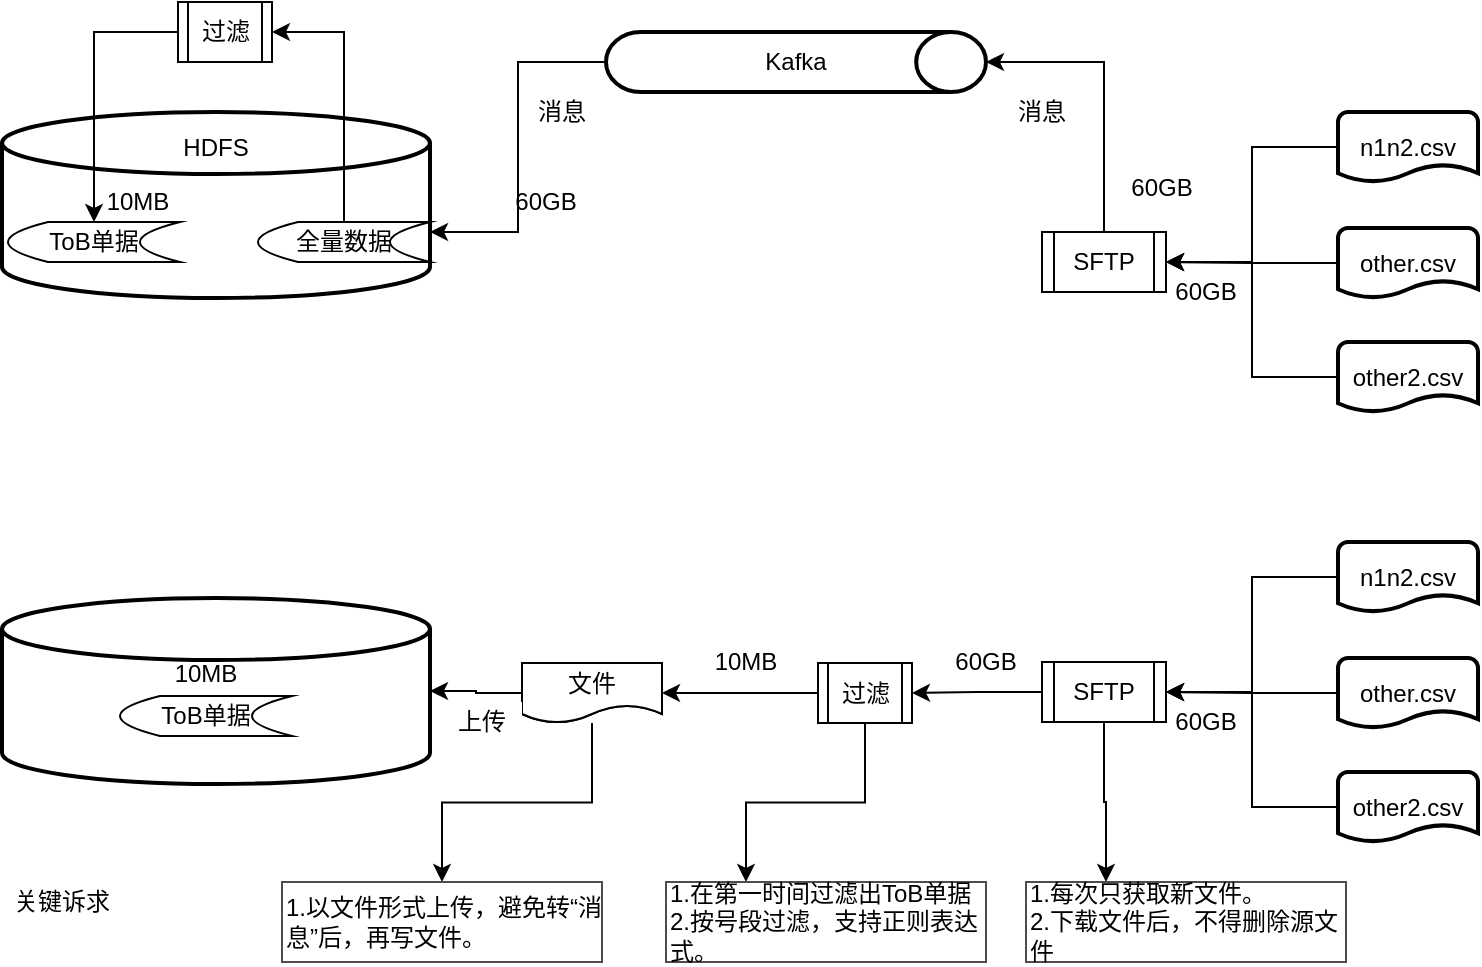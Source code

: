 <mxfile version="14.9.6" type="github">
  <diagram id="VBEBwbwIvYLUUzzdnrOy" name="第 1 页">
    <mxGraphModel dx="1662" dy="762" grid="1" gridSize="10" guides="1" tooltips="1" connect="1" arrows="1" fold="1" page="1" pageScale="1" pageWidth="827" pageHeight="1169" math="0" shadow="0">
      <root>
        <mxCell id="0" />
        <mxCell id="1" parent="0" />
        <mxCell id="FVhTwIyd4bKvRVAZskIC-6" style="edgeStyle=orthogonalEdgeStyle;rounded=0;orthogonalLoop=1;jettySize=auto;html=1;entryX=1;entryY=0.25;entryDx=0;entryDy=0;" parent="1" source="FVhTwIyd4bKvRVAZskIC-1" target="FVhTwIyd4bKvRVAZskIC-23" edge="1">
          <mxGeometry relative="1" as="geometry" />
        </mxCell>
        <mxCell id="FVhTwIyd4bKvRVAZskIC-1" value="Kafka" style="strokeWidth=2;html=1;shape=mxgraph.flowchart.direct_data;whiteSpace=wrap;" parent="1" vertex="1">
          <mxGeometry x="332" y="75" width="190" height="30" as="geometry" />
        </mxCell>
        <mxCell id="FVhTwIyd4bKvRVAZskIC-3" value="" style="strokeWidth=2;html=1;shape=mxgraph.flowchart.database;whiteSpace=wrap;" parent="1" vertex="1">
          <mxGeometry x="30" y="115" width="214" height="93" as="geometry" />
        </mxCell>
        <mxCell id="FVhTwIyd4bKvRVAZskIC-7" style="edgeStyle=orthogonalEdgeStyle;rounded=0;orthogonalLoop=1;jettySize=auto;html=1;entryX=1;entryY=0.5;entryDx=0;entryDy=0;entryPerimeter=0;exitX=0.5;exitY=0;exitDx=0;exitDy=0;" parent="1" source="FVhTwIyd4bKvRVAZskIC-4" target="FVhTwIyd4bKvRVAZskIC-1" edge="1">
          <mxGeometry relative="1" as="geometry" />
        </mxCell>
        <mxCell id="FVhTwIyd4bKvRVAZskIC-4" value="SFTP" style="shape=process;whiteSpace=wrap;html=1;backgroundOutline=1;" parent="1" vertex="1">
          <mxGeometry x="550" y="175" width="62" height="30" as="geometry" />
        </mxCell>
        <mxCell id="FVhTwIyd4bKvRVAZskIC-17" style="edgeStyle=orthogonalEdgeStyle;rounded=0;orthogonalLoop=1;jettySize=auto;html=1;entryX=1;entryY=0.5;entryDx=0;entryDy=0;" parent="1" source="FVhTwIyd4bKvRVAZskIC-10" target="FVhTwIyd4bKvRVAZskIC-4" edge="1">
          <mxGeometry relative="1" as="geometry" />
        </mxCell>
        <mxCell id="FVhTwIyd4bKvRVAZskIC-10" value="n1n2.csv" style="strokeWidth=2;html=1;shape=mxgraph.flowchart.document2;whiteSpace=wrap;size=0.25;" parent="1" vertex="1">
          <mxGeometry x="698" y="115" width="70" height="35" as="geometry" />
        </mxCell>
        <mxCell id="FVhTwIyd4bKvRVAZskIC-16" style="edgeStyle=orthogonalEdgeStyle;rounded=0;orthogonalLoop=1;jettySize=auto;html=1;" parent="1" source="FVhTwIyd4bKvRVAZskIC-12" target="FVhTwIyd4bKvRVAZskIC-4" edge="1">
          <mxGeometry relative="1" as="geometry" />
        </mxCell>
        <mxCell id="FVhTwIyd4bKvRVAZskIC-12" value="other.csv" style="strokeWidth=2;html=1;shape=mxgraph.flowchart.document2;whiteSpace=wrap;size=0.25;" parent="1" vertex="1">
          <mxGeometry x="698" y="173" width="70" height="35" as="geometry" />
        </mxCell>
        <mxCell id="FVhTwIyd4bKvRVAZskIC-18" style="edgeStyle=orthogonalEdgeStyle;rounded=0;orthogonalLoop=1;jettySize=auto;html=1;entryX=1;entryY=0.5;entryDx=0;entryDy=0;" parent="1" source="FVhTwIyd4bKvRVAZskIC-13" target="FVhTwIyd4bKvRVAZskIC-4" edge="1">
          <mxGeometry relative="1" as="geometry" />
        </mxCell>
        <mxCell id="FVhTwIyd4bKvRVAZskIC-13" value="other2.csv" style="strokeWidth=2;html=1;shape=mxgraph.flowchart.document2;whiteSpace=wrap;size=0.25;" parent="1" vertex="1">
          <mxGeometry x="698" y="230" width="70" height="35" as="geometry" />
        </mxCell>
        <mxCell id="FVhTwIyd4bKvRVAZskIC-19" value="60GB" style="text;html=1;strokeColor=none;fillColor=none;align=center;verticalAlign=middle;whiteSpace=wrap;rounded=0;" parent="1" vertex="1">
          <mxGeometry x="612" y="195" width="40" height="20" as="geometry" />
        </mxCell>
        <mxCell id="FVhTwIyd4bKvRVAZskIC-20" value="60GB" style="text;html=1;strokeColor=none;fillColor=none;align=center;verticalAlign=middle;whiteSpace=wrap;rounded=0;" parent="1" vertex="1">
          <mxGeometry x="590" y="142.5" width="40" height="20" as="geometry" />
        </mxCell>
        <mxCell id="FVhTwIyd4bKvRVAZskIC-21" value="60GB" style="text;html=1;strokeColor=none;fillColor=none;align=center;verticalAlign=middle;whiteSpace=wrap;rounded=0;" parent="1" vertex="1">
          <mxGeometry x="282" y="150" width="40" height="20" as="geometry" />
        </mxCell>
        <mxCell id="FVhTwIyd4bKvRVAZskIC-26" style="edgeStyle=orthogonalEdgeStyle;rounded=0;orthogonalLoop=1;jettySize=auto;html=1;entryX=0.5;entryY=0;entryDx=0;entryDy=0;exitX=0;exitY=0.5;exitDx=0;exitDy=0;" parent="1" source="FVhTwIyd4bKvRVAZskIC-63" target="FVhTwIyd4bKvRVAZskIC-24" edge="1">
          <mxGeometry relative="1" as="geometry">
            <mxPoint x="78" y="175" as="targetPoint" />
            <mxPoint x="100" y="82.5" as="sourcePoint" />
          </mxGeometry>
        </mxCell>
        <mxCell id="FVhTwIyd4bKvRVAZskIC-25" style="edgeStyle=orthogonalEdgeStyle;rounded=0;orthogonalLoop=1;jettySize=auto;html=1;entryX=1;entryY=0.5;entryDx=0;entryDy=0;" parent="1" source="FVhTwIyd4bKvRVAZskIC-23" target="FVhTwIyd4bKvRVAZskIC-63" edge="1">
          <mxGeometry relative="1" as="geometry">
            <mxPoint x="180" y="82.5" as="targetPoint" />
          </mxGeometry>
        </mxCell>
        <mxCell id="FVhTwIyd4bKvRVAZskIC-23" value="全量数据" style="shape=dataStorage;whiteSpace=wrap;html=1;fixedSize=1;" parent="1" vertex="1">
          <mxGeometry x="158" y="170" width="86" height="20" as="geometry" />
        </mxCell>
        <mxCell id="FVhTwIyd4bKvRVAZskIC-24" value="ToB单据" style="shape=dataStorage;whiteSpace=wrap;html=1;fixedSize=1;" parent="1" vertex="1">
          <mxGeometry x="33" y="170" width="86" height="20" as="geometry" />
        </mxCell>
        <mxCell id="FVhTwIyd4bKvRVAZskIC-27" value="HDFS" style="text;html=1;strokeColor=none;fillColor=none;align=center;verticalAlign=middle;whiteSpace=wrap;rounded=0;" parent="1" vertex="1">
          <mxGeometry x="117" y="122.5" width="40" height="20" as="geometry" />
        </mxCell>
        <mxCell id="FVhTwIyd4bKvRVAZskIC-28" value="10MB" style="text;html=1;strokeColor=none;fillColor=none;align=center;verticalAlign=middle;whiteSpace=wrap;rounded=0;" parent="1" vertex="1">
          <mxGeometry x="78" y="150" width="40" height="20" as="geometry" />
        </mxCell>
        <mxCell id="FVhTwIyd4bKvRVAZskIC-47" style="edgeStyle=orthogonalEdgeStyle;rounded=0;orthogonalLoop=1;jettySize=auto;html=1;" parent="1" source="FVhTwIyd4bKvRVAZskIC-37" target="FVhTwIyd4bKvRVAZskIC-46" edge="1">
          <mxGeometry relative="1" as="geometry" />
        </mxCell>
        <mxCell id="FVhTwIyd4bKvRVAZskIC-69" style="edgeStyle=orthogonalEdgeStyle;rounded=0;orthogonalLoop=1;jettySize=auto;html=1;entryX=0.25;entryY=0;entryDx=0;entryDy=0;" parent="1" source="FVhTwIyd4bKvRVAZskIC-37" target="FVhTwIyd4bKvRVAZskIC-67" edge="1">
          <mxGeometry relative="1" as="geometry" />
        </mxCell>
        <mxCell id="FVhTwIyd4bKvRVAZskIC-37" value="SFTP" style="shape=process;whiteSpace=wrap;html=1;backgroundOutline=1;" parent="1" vertex="1">
          <mxGeometry x="550" y="390" width="62" height="30" as="geometry" />
        </mxCell>
        <mxCell id="FVhTwIyd4bKvRVAZskIC-38" style="edgeStyle=orthogonalEdgeStyle;rounded=0;orthogonalLoop=1;jettySize=auto;html=1;entryX=1;entryY=0.5;entryDx=0;entryDy=0;" parent="1" source="FVhTwIyd4bKvRVAZskIC-39" target="FVhTwIyd4bKvRVAZskIC-37" edge="1">
          <mxGeometry relative="1" as="geometry" />
        </mxCell>
        <mxCell id="FVhTwIyd4bKvRVAZskIC-39" value="n1n2.csv" style="strokeWidth=2;html=1;shape=mxgraph.flowchart.document2;whiteSpace=wrap;size=0.25;" parent="1" vertex="1">
          <mxGeometry x="698" y="330" width="70" height="35" as="geometry" />
        </mxCell>
        <mxCell id="FVhTwIyd4bKvRVAZskIC-40" style="edgeStyle=orthogonalEdgeStyle;rounded=0;orthogonalLoop=1;jettySize=auto;html=1;" parent="1" source="FVhTwIyd4bKvRVAZskIC-41" target="FVhTwIyd4bKvRVAZskIC-37" edge="1">
          <mxGeometry relative="1" as="geometry" />
        </mxCell>
        <mxCell id="FVhTwIyd4bKvRVAZskIC-41" value="other.csv" style="strokeWidth=2;html=1;shape=mxgraph.flowchart.document2;whiteSpace=wrap;size=0.25;" parent="1" vertex="1">
          <mxGeometry x="698" y="388" width="70" height="35" as="geometry" />
        </mxCell>
        <mxCell id="FVhTwIyd4bKvRVAZskIC-42" style="edgeStyle=orthogonalEdgeStyle;rounded=0;orthogonalLoop=1;jettySize=auto;html=1;entryX=1;entryY=0.5;entryDx=0;entryDy=0;" parent="1" source="FVhTwIyd4bKvRVAZskIC-43" target="FVhTwIyd4bKvRVAZskIC-37" edge="1">
          <mxGeometry relative="1" as="geometry" />
        </mxCell>
        <mxCell id="FVhTwIyd4bKvRVAZskIC-43" value="other2.csv" style="strokeWidth=2;html=1;shape=mxgraph.flowchart.document2;whiteSpace=wrap;size=0.25;" parent="1" vertex="1">
          <mxGeometry x="698" y="445" width="70" height="35" as="geometry" />
        </mxCell>
        <mxCell id="FVhTwIyd4bKvRVAZskIC-44" value="60GB" style="text;html=1;strokeColor=none;fillColor=none;align=center;verticalAlign=middle;whiteSpace=wrap;rounded=0;" parent="1" vertex="1">
          <mxGeometry x="612" y="410" width="40" height="20" as="geometry" />
        </mxCell>
        <mxCell id="FVhTwIyd4bKvRVAZskIC-45" value="60GB" style="text;html=1;strokeColor=none;fillColor=none;align=center;verticalAlign=middle;whiteSpace=wrap;rounded=0;" parent="1" vertex="1">
          <mxGeometry x="502" y="380" width="40" height="20" as="geometry" />
        </mxCell>
        <mxCell id="FVhTwIyd4bKvRVAZskIC-51" style="edgeStyle=orthogonalEdgeStyle;rounded=0;orthogonalLoop=1;jettySize=auto;html=1;" parent="1" source="FVhTwIyd4bKvRVAZskIC-46" target="FVhTwIyd4bKvRVAZskIC-49" edge="1">
          <mxGeometry relative="1" as="geometry" />
        </mxCell>
        <mxCell id="FVhTwIyd4bKvRVAZskIC-71" style="edgeStyle=orthogonalEdgeStyle;rounded=0;orthogonalLoop=1;jettySize=auto;html=1;entryX=0.25;entryY=0;entryDx=0;entryDy=0;" parent="1" source="FVhTwIyd4bKvRVAZskIC-46" target="FVhTwIyd4bKvRVAZskIC-70" edge="1">
          <mxGeometry relative="1" as="geometry" />
        </mxCell>
        <mxCell id="FVhTwIyd4bKvRVAZskIC-46" value="过滤" style="shape=process;whiteSpace=wrap;html=1;backgroundOutline=1;fillColor=#FFFFFF;" parent="1" vertex="1">
          <mxGeometry x="438" y="390.5" width="47" height="30" as="geometry" />
        </mxCell>
        <mxCell id="FVhTwIyd4bKvRVAZskIC-48" value="消息" style="text;html=1;strokeColor=none;fillColor=#FFFFFF;align=center;verticalAlign=middle;whiteSpace=wrap;rounded=0;" parent="1" vertex="1">
          <mxGeometry x="530" y="105" width="40" height="20" as="geometry" />
        </mxCell>
        <mxCell id="FVhTwIyd4bKvRVAZskIC-61" style="edgeStyle=orthogonalEdgeStyle;rounded=0;orthogonalLoop=1;jettySize=auto;html=1;" parent="1" source="FVhTwIyd4bKvRVAZskIC-49" target="FVhTwIyd4bKvRVAZskIC-53" edge="1">
          <mxGeometry relative="1" as="geometry" />
        </mxCell>
        <mxCell id="FVhTwIyd4bKvRVAZskIC-49" value="文件" style="shape=document;whiteSpace=wrap;html=1;boundedLbl=1;fillColor=#66FF66;" parent="1" vertex="1">
          <mxGeometry x="290" y="390.5" width="70" height="30" as="geometry" />
        </mxCell>
        <mxCell id="FVhTwIyd4bKvRVAZskIC-53" value="" style="strokeWidth=2;html=1;shape=mxgraph.flowchart.database;whiteSpace=wrap;" parent="1" vertex="1">
          <mxGeometry x="30" y="358" width="214" height="93" as="geometry" />
        </mxCell>
        <mxCell id="FVhTwIyd4bKvRVAZskIC-58" value="ToB单据" style="shape=dataStorage;whiteSpace=wrap;html=1;fixedSize=1;" parent="1" vertex="1">
          <mxGeometry x="89" y="407" width="86" height="20" as="geometry" />
        </mxCell>
        <mxCell id="FVhTwIyd4bKvRVAZskIC-60" value="10MB" style="text;html=1;strokeColor=none;fillColor=none;align=center;verticalAlign=middle;whiteSpace=wrap;rounded=0;" parent="1" vertex="1">
          <mxGeometry x="112" y="386" width="40" height="20" as="geometry" />
        </mxCell>
        <mxCell id="FVhTwIyd4bKvRVAZskIC-62" value="10MB" style="text;html=1;strokeColor=none;fillColor=none;align=center;verticalAlign=middle;whiteSpace=wrap;rounded=0;" parent="1" vertex="1">
          <mxGeometry x="382" y="380" width="40" height="20" as="geometry" />
        </mxCell>
        <mxCell id="FVhTwIyd4bKvRVAZskIC-63" value="过滤" style="shape=process;whiteSpace=wrap;html=1;backgroundOutline=1;fillColor=#FFFFFF;" parent="1" vertex="1">
          <mxGeometry x="118" y="60" width="47" height="30" as="geometry" />
        </mxCell>
        <mxCell id="FVhTwIyd4bKvRVAZskIC-64" value="消息" style="text;html=1;strokeColor=none;fillColor=#FFFFFF;align=center;verticalAlign=middle;whiteSpace=wrap;rounded=0;" parent="1" vertex="1">
          <mxGeometry x="290" y="105" width="40" height="20" as="geometry" />
        </mxCell>
        <mxCell id="FVhTwIyd4bKvRVAZskIC-74" style="edgeStyle=orthogonalEdgeStyle;rounded=0;orthogonalLoop=1;jettySize=auto;html=1;" parent="1" source="FVhTwIyd4bKvRVAZskIC-65" target="FVhTwIyd4bKvRVAZskIC-72" edge="1">
          <mxGeometry relative="1" as="geometry" />
        </mxCell>
        <mxCell id="FVhTwIyd4bKvRVAZskIC-65" value="文件" style="shape=document;whiteSpace=wrap;html=1;boundedLbl=1;fillColor=#FFFFFF;" parent="1" vertex="1">
          <mxGeometry x="290" y="390.5" width="70" height="30" as="geometry" />
        </mxCell>
        <mxCell id="FVhTwIyd4bKvRVAZskIC-66" value="关键诉求" style="text;html=1;strokeColor=none;fillColor=none;align=center;verticalAlign=middle;whiteSpace=wrap;rounded=0;" parent="1" vertex="1">
          <mxGeometry x="30" y="500" width="60" height="20" as="geometry" />
        </mxCell>
        <mxCell id="FVhTwIyd4bKvRVAZskIC-67" value="1.每次只获取新文件。&lt;br&gt;2.下载文件后，不得删除源文件" style="text;html=1;strokeColor=#4D4D4D;fillColor=none;align=left;verticalAlign=middle;whiteSpace=wrap;rounded=0;" parent="1" vertex="1">
          <mxGeometry x="542" y="500" width="160" height="40" as="geometry" />
        </mxCell>
        <mxCell id="FVhTwIyd4bKvRVAZskIC-70" value="1.在第一时间过滤出ToB单据&lt;br&gt;2.按号段过滤，支持正则表达式。" style="text;html=1;strokeColor=#4D4D4D;fillColor=none;align=left;verticalAlign=middle;whiteSpace=wrap;rounded=0;" parent="1" vertex="1">
          <mxGeometry x="362" y="500" width="160" height="40" as="geometry" />
        </mxCell>
        <mxCell id="FVhTwIyd4bKvRVAZskIC-72" value="1.以文件形式上传，避免转“消息”后，再写文件。" style="text;html=1;strokeColor=#4D4D4D;fillColor=none;align=left;verticalAlign=middle;whiteSpace=wrap;rounded=0;" parent="1" vertex="1">
          <mxGeometry x="170" y="500" width="160" height="40" as="geometry" />
        </mxCell>
        <mxCell id="FVhTwIyd4bKvRVAZskIC-73" value="上传" style="text;html=1;strokeColor=none;fillColor=#FFFFFF;align=center;verticalAlign=middle;whiteSpace=wrap;rounded=0;" parent="1" vertex="1">
          <mxGeometry x="250" y="410" width="40" height="20" as="geometry" />
        </mxCell>
      </root>
    </mxGraphModel>
  </diagram>
</mxfile>
